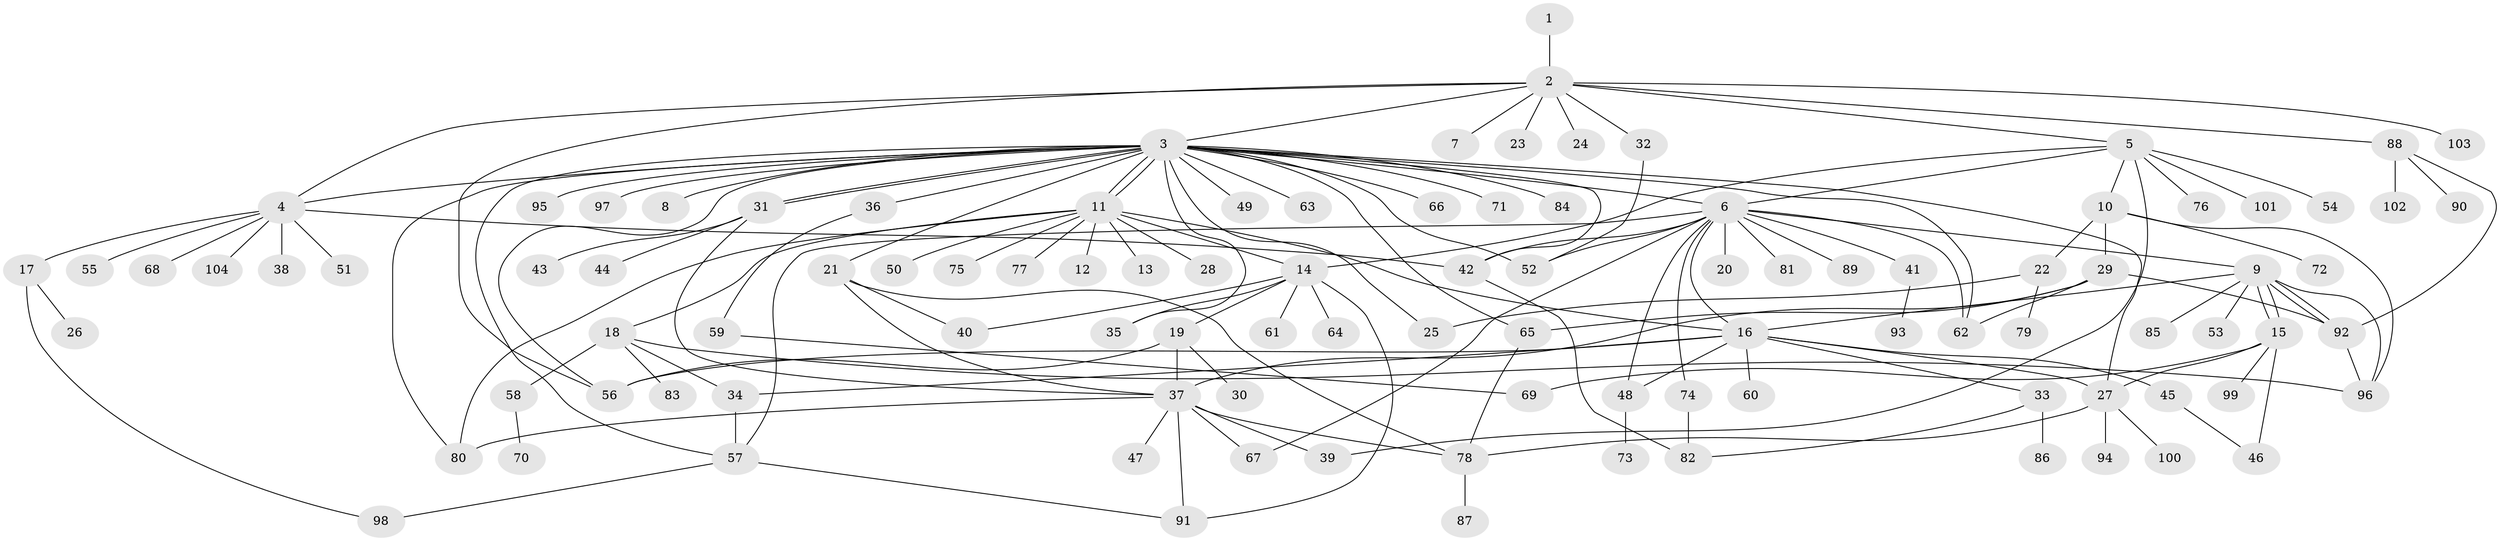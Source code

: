// coarse degree distribution, {1: 0.40625, 8: 0.15625, 5: 0.0625, 3: 0.0625, 4: 0.09375, 2: 0.09375, 11: 0.03125, 9: 0.03125, 18: 0.03125, 7: 0.03125}
// Generated by graph-tools (version 1.1) at 2025/36/03/04/25 23:36:53]
// undirected, 104 vertices, 153 edges
graph export_dot {
  node [color=gray90,style=filled];
  1;
  2;
  3;
  4;
  5;
  6;
  7;
  8;
  9;
  10;
  11;
  12;
  13;
  14;
  15;
  16;
  17;
  18;
  19;
  20;
  21;
  22;
  23;
  24;
  25;
  26;
  27;
  28;
  29;
  30;
  31;
  32;
  33;
  34;
  35;
  36;
  37;
  38;
  39;
  40;
  41;
  42;
  43;
  44;
  45;
  46;
  47;
  48;
  49;
  50;
  51;
  52;
  53;
  54;
  55;
  56;
  57;
  58;
  59;
  60;
  61;
  62;
  63;
  64;
  65;
  66;
  67;
  68;
  69;
  70;
  71;
  72;
  73;
  74;
  75;
  76;
  77;
  78;
  79;
  80;
  81;
  82;
  83;
  84;
  85;
  86;
  87;
  88;
  89;
  90;
  91;
  92;
  93;
  94;
  95;
  96;
  97;
  98;
  99;
  100;
  101;
  102;
  103;
  104;
  1 -- 2;
  2 -- 3;
  2 -- 4;
  2 -- 5;
  2 -- 7;
  2 -- 23;
  2 -- 24;
  2 -- 32;
  2 -- 56;
  2 -- 88;
  2 -- 103;
  3 -- 4;
  3 -- 6;
  3 -- 8;
  3 -- 11;
  3 -- 11;
  3 -- 21;
  3 -- 25;
  3 -- 27;
  3 -- 31;
  3 -- 31;
  3 -- 35;
  3 -- 36;
  3 -- 42;
  3 -- 49;
  3 -- 52;
  3 -- 56;
  3 -- 57;
  3 -- 62;
  3 -- 63;
  3 -- 65;
  3 -- 66;
  3 -- 71;
  3 -- 80;
  3 -- 84;
  3 -- 95;
  3 -- 97;
  4 -- 17;
  4 -- 38;
  4 -- 42;
  4 -- 51;
  4 -- 55;
  4 -- 68;
  4 -- 104;
  5 -- 6;
  5 -- 10;
  5 -- 14;
  5 -- 39;
  5 -- 54;
  5 -- 76;
  5 -- 101;
  6 -- 9;
  6 -- 16;
  6 -- 20;
  6 -- 41;
  6 -- 42;
  6 -- 48;
  6 -- 52;
  6 -- 57;
  6 -- 62;
  6 -- 67;
  6 -- 74;
  6 -- 81;
  6 -- 89;
  9 -- 15;
  9 -- 15;
  9 -- 16;
  9 -- 53;
  9 -- 85;
  9 -- 92;
  9 -- 92;
  9 -- 96;
  10 -- 22;
  10 -- 29;
  10 -- 72;
  10 -- 96;
  11 -- 12;
  11 -- 13;
  11 -- 14;
  11 -- 16;
  11 -- 18;
  11 -- 28;
  11 -- 50;
  11 -- 75;
  11 -- 77;
  11 -- 80;
  14 -- 19;
  14 -- 35;
  14 -- 40;
  14 -- 61;
  14 -- 64;
  14 -- 91;
  15 -- 27;
  15 -- 46;
  15 -- 69;
  15 -- 99;
  16 -- 27;
  16 -- 33;
  16 -- 34;
  16 -- 45;
  16 -- 48;
  16 -- 56;
  16 -- 60;
  17 -- 26;
  17 -- 98;
  18 -- 34;
  18 -- 58;
  18 -- 83;
  18 -- 96;
  19 -- 30;
  19 -- 37;
  19 -- 56;
  21 -- 37;
  21 -- 40;
  21 -- 78;
  22 -- 25;
  22 -- 79;
  27 -- 78;
  27 -- 94;
  27 -- 100;
  29 -- 37;
  29 -- 62;
  29 -- 65;
  29 -- 92;
  31 -- 37;
  31 -- 43;
  31 -- 44;
  32 -- 52;
  33 -- 82;
  33 -- 86;
  34 -- 57;
  36 -- 59;
  37 -- 39;
  37 -- 47;
  37 -- 67;
  37 -- 78;
  37 -- 80;
  37 -- 91;
  41 -- 93;
  42 -- 82;
  45 -- 46;
  48 -- 73;
  57 -- 91;
  57 -- 98;
  58 -- 70;
  59 -- 69;
  65 -- 78;
  74 -- 82;
  78 -- 87;
  88 -- 90;
  88 -- 92;
  88 -- 102;
  92 -- 96;
}
